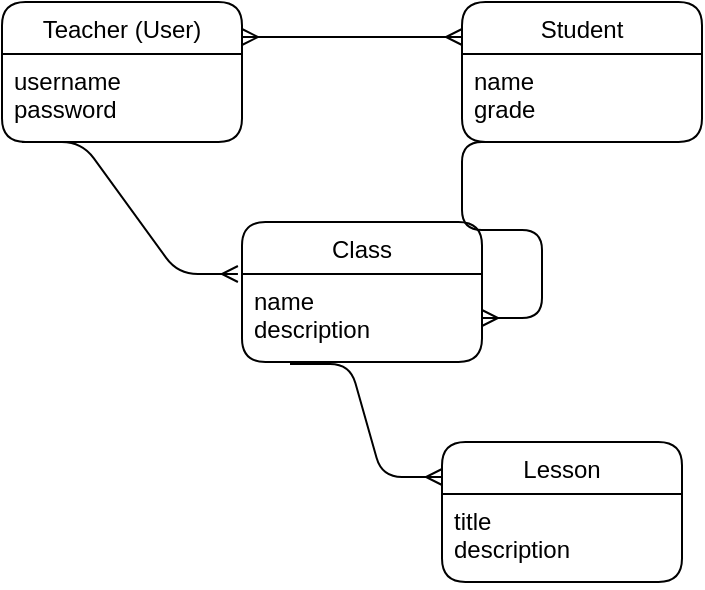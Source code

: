 <mxfile version="13.6.9" type="github">
  <diagram id="C5RBs43oDa-KdzZeNtuy" name="Page-1">
    <mxGraphModel dx="1426" dy="801" grid="1" gridSize="10" guides="1" tooltips="1" connect="1" arrows="1" fold="1" page="1" pageScale="1" pageWidth="827" pageHeight="1169" math="0" shadow="0">
      <root>
        <mxCell id="WIyWlLk6GJQsqaUBKTNV-0" />
        <mxCell id="WIyWlLk6GJQsqaUBKTNV-1" parent="WIyWlLk6GJQsqaUBKTNV-0" />
        <mxCell id="tkJY-nlrSd8SQOuTAOn_-2" value="Teacher (User)" style="swimlane;fontStyle=0;childLayout=stackLayout;horizontal=1;startSize=26;fillColor=none;horizontalStack=0;resizeParent=1;resizeParentMax=0;resizeLast=0;collapsible=1;marginBottom=0;rounded=1;shadow=0;sketch=0;glass=0;resizeHeight=1;resizeWidth=1;" vertex="1" parent="WIyWlLk6GJQsqaUBKTNV-1">
          <mxGeometry x="150" y="120" width="120" height="70" as="geometry">
            <mxRectangle x="150" y="120" width="110" height="26" as="alternateBounds" />
          </mxGeometry>
        </mxCell>
        <mxCell id="tkJY-nlrSd8SQOuTAOn_-5" value="username&#xa;password&#xa;" style="text;strokeColor=none;fillColor=none;align=left;verticalAlign=top;spacingLeft=4;spacingRight=4;overflow=hidden;rotatable=0;points=[[0,0.5],[1,0.5]];portConstraint=eastwest;" vertex="1" parent="tkJY-nlrSd8SQOuTAOn_-2">
          <mxGeometry y="26" width="120" height="44" as="geometry" />
        </mxCell>
        <mxCell id="tkJY-nlrSd8SQOuTAOn_-15" value="Student" style="swimlane;fontStyle=0;childLayout=stackLayout;horizontal=1;startSize=26;fillColor=none;horizontalStack=0;resizeParent=1;resizeParentMax=0;resizeLast=0;collapsible=1;marginBottom=0;rounded=1;shadow=0;sketch=0;glass=0;resizeHeight=1;resizeWidth=1;" vertex="1" parent="WIyWlLk6GJQsqaUBKTNV-1">
          <mxGeometry x="380" y="120" width="120" height="70" as="geometry">
            <mxRectangle x="150" y="120" width="110" height="26" as="alternateBounds" />
          </mxGeometry>
        </mxCell>
        <mxCell id="tkJY-nlrSd8SQOuTAOn_-16" value="name&#xa;grade&#xa;&#xa;" style="text;strokeColor=none;fillColor=none;align=left;verticalAlign=top;spacingLeft=4;spacingRight=4;overflow=hidden;rotatable=0;points=[[0,0.5],[1,0.5]];portConstraint=eastwest;" vertex="1" parent="tkJY-nlrSd8SQOuTAOn_-15">
          <mxGeometry y="26" width="120" height="44" as="geometry" />
        </mxCell>
        <mxCell id="tkJY-nlrSd8SQOuTAOn_-23" value="" style="edgeStyle=entityRelationEdgeStyle;fontSize=12;html=1;endArrow=ERmany;startArrow=ERmany;entryX=0;entryY=0.25;entryDx=0;entryDy=0;exitX=1;exitY=0.25;exitDx=0;exitDy=0;" edge="1" parent="WIyWlLk6GJQsqaUBKTNV-1" source="tkJY-nlrSd8SQOuTAOn_-2" target="tkJY-nlrSd8SQOuTAOn_-15">
          <mxGeometry width="100" height="100" relative="1" as="geometry">
            <mxPoint x="270" y="210" as="sourcePoint" />
            <mxPoint x="370" y="110" as="targetPoint" />
          </mxGeometry>
        </mxCell>
        <mxCell id="tkJY-nlrSd8SQOuTAOn_-24" value="" style="edgeStyle=entityRelationEdgeStyle;fontSize=12;html=1;endArrow=ERmany;exitX=0.25;exitY=1;exitDx=0;exitDy=0;exitPerimeter=0;" edge="1" parent="WIyWlLk6GJQsqaUBKTNV-1" source="tkJY-nlrSd8SQOuTAOn_-16" target="tkJY-nlrSd8SQOuTAOn_-18">
          <mxGeometry width="100" height="100" relative="1" as="geometry">
            <mxPoint x="380" y="260" as="sourcePoint" />
            <mxPoint x="480" y="160" as="targetPoint" />
          </mxGeometry>
        </mxCell>
        <mxCell id="tkJY-nlrSd8SQOuTAOn_-25" value="" style="edgeStyle=entityRelationEdgeStyle;fontSize=12;html=1;endArrow=ERmany;exitX=0.083;exitY=1;exitDx=0;exitDy=0;exitPerimeter=0;entryX=-0.017;entryY=0;entryDx=0;entryDy=0;entryPerimeter=0;" edge="1" parent="WIyWlLk6GJQsqaUBKTNV-1" source="tkJY-nlrSd8SQOuTAOn_-5" target="tkJY-nlrSd8SQOuTAOn_-18">
          <mxGeometry width="100" height="100" relative="1" as="geometry">
            <mxPoint x="170" y="400" as="sourcePoint" />
            <mxPoint x="270" y="300" as="targetPoint" />
          </mxGeometry>
        </mxCell>
        <mxCell id="tkJY-nlrSd8SQOuTAOn_-26" value="" style="edgeStyle=entityRelationEdgeStyle;fontSize=12;html=1;endArrow=ERmany;exitX=0.2;exitY=1.023;exitDx=0;exitDy=0;exitPerimeter=0;entryX=0;entryY=0.25;entryDx=0;entryDy=0;" edge="1" parent="WIyWlLk6GJQsqaUBKTNV-1" source="tkJY-nlrSd8SQOuTAOn_-18" target="tkJY-nlrSd8SQOuTAOn_-19">
          <mxGeometry width="100" height="100" relative="1" as="geometry">
            <mxPoint x="390" y="460" as="sourcePoint" />
            <mxPoint x="490" y="360" as="targetPoint" />
          </mxGeometry>
        </mxCell>
        <mxCell id="tkJY-nlrSd8SQOuTAOn_-17" value="Class" style="swimlane;fontStyle=0;childLayout=stackLayout;horizontal=1;startSize=26;fillColor=none;horizontalStack=0;resizeParent=1;resizeParentMax=0;resizeLast=0;collapsible=1;marginBottom=0;rounded=1;shadow=0;sketch=0;glass=0;resizeHeight=1;resizeWidth=1;" vertex="1" parent="WIyWlLk6GJQsqaUBKTNV-1">
          <mxGeometry x="270" y="230" width="120" height="70" as="geometry">
            <mxRectangle x="150" y="120" width="110" height="26" as="alternateBounds" />
          </mxGeometry>
        </mxCell>
        <mxCell id="tkJY-nlrSd8SQOuTAOn_-18" value="name&#xa;description" style="text;strokeColor=none;fillColor=none;align=left;verticalAlign=top;spacingLeft=4;spacingRight=4;overflow=hidden;rotatable=0;points=[[0,0.5],[1,0.5]];portConstraint=eastwest;" vertex="1" parent="tkJY-nlrSd8SQOuTAOn_-17">
          <mxGeometry y="26" width="120" height="44" as="geometry" />
        </mxCell>
        <mxCell id="tkJY-nlrSd8SQOuTAOn_-19" value="Lesson" style="swimlane;fontStyle=0;childLayout=stackLayout;horizontal=1;startSize=26;fillColor=none;horizontalStack=0;resizeParent=1;resizeParentMax=0;resizeLast=0;collapsible=1;marginBottom=0;rounded=1;shadow=0;sketch=0;glass=0;resizeHeight=1;resizeWidth=1;" vertex="1" parent="WIyWlLk6GJQsqaUBKTNV-1">
          <mxGeometry x="370" y="340" width="120" height="70" as="geometry">
            <mxRectangle x="150" y="120" width="110" height="26" as="alternateBounds" />
          </mxGeometry>
        </mxCell>
        <mxCell id="tkJY-nlrSd8SQOuTAOn_-20" value="title&#xa;description&#xa;" style="text;strokeColor=none;fillColor=none;align=left;verticalAlign=top;spacingLeft=4;spacingRight=4;overflow=hidden;rotatable=0;points=[[0,0.5],[1,0.5]];portConstraint=eastwest;" vertex="1" parent="tkJY-nlrSd8SQOuTAOn_-19">
          <mxGeometry y="26" width="120" height="44" as="geometry" />
        </mxCell>
      </root>
    </mxGraphModel>
  </diagram>
</mxfile>
